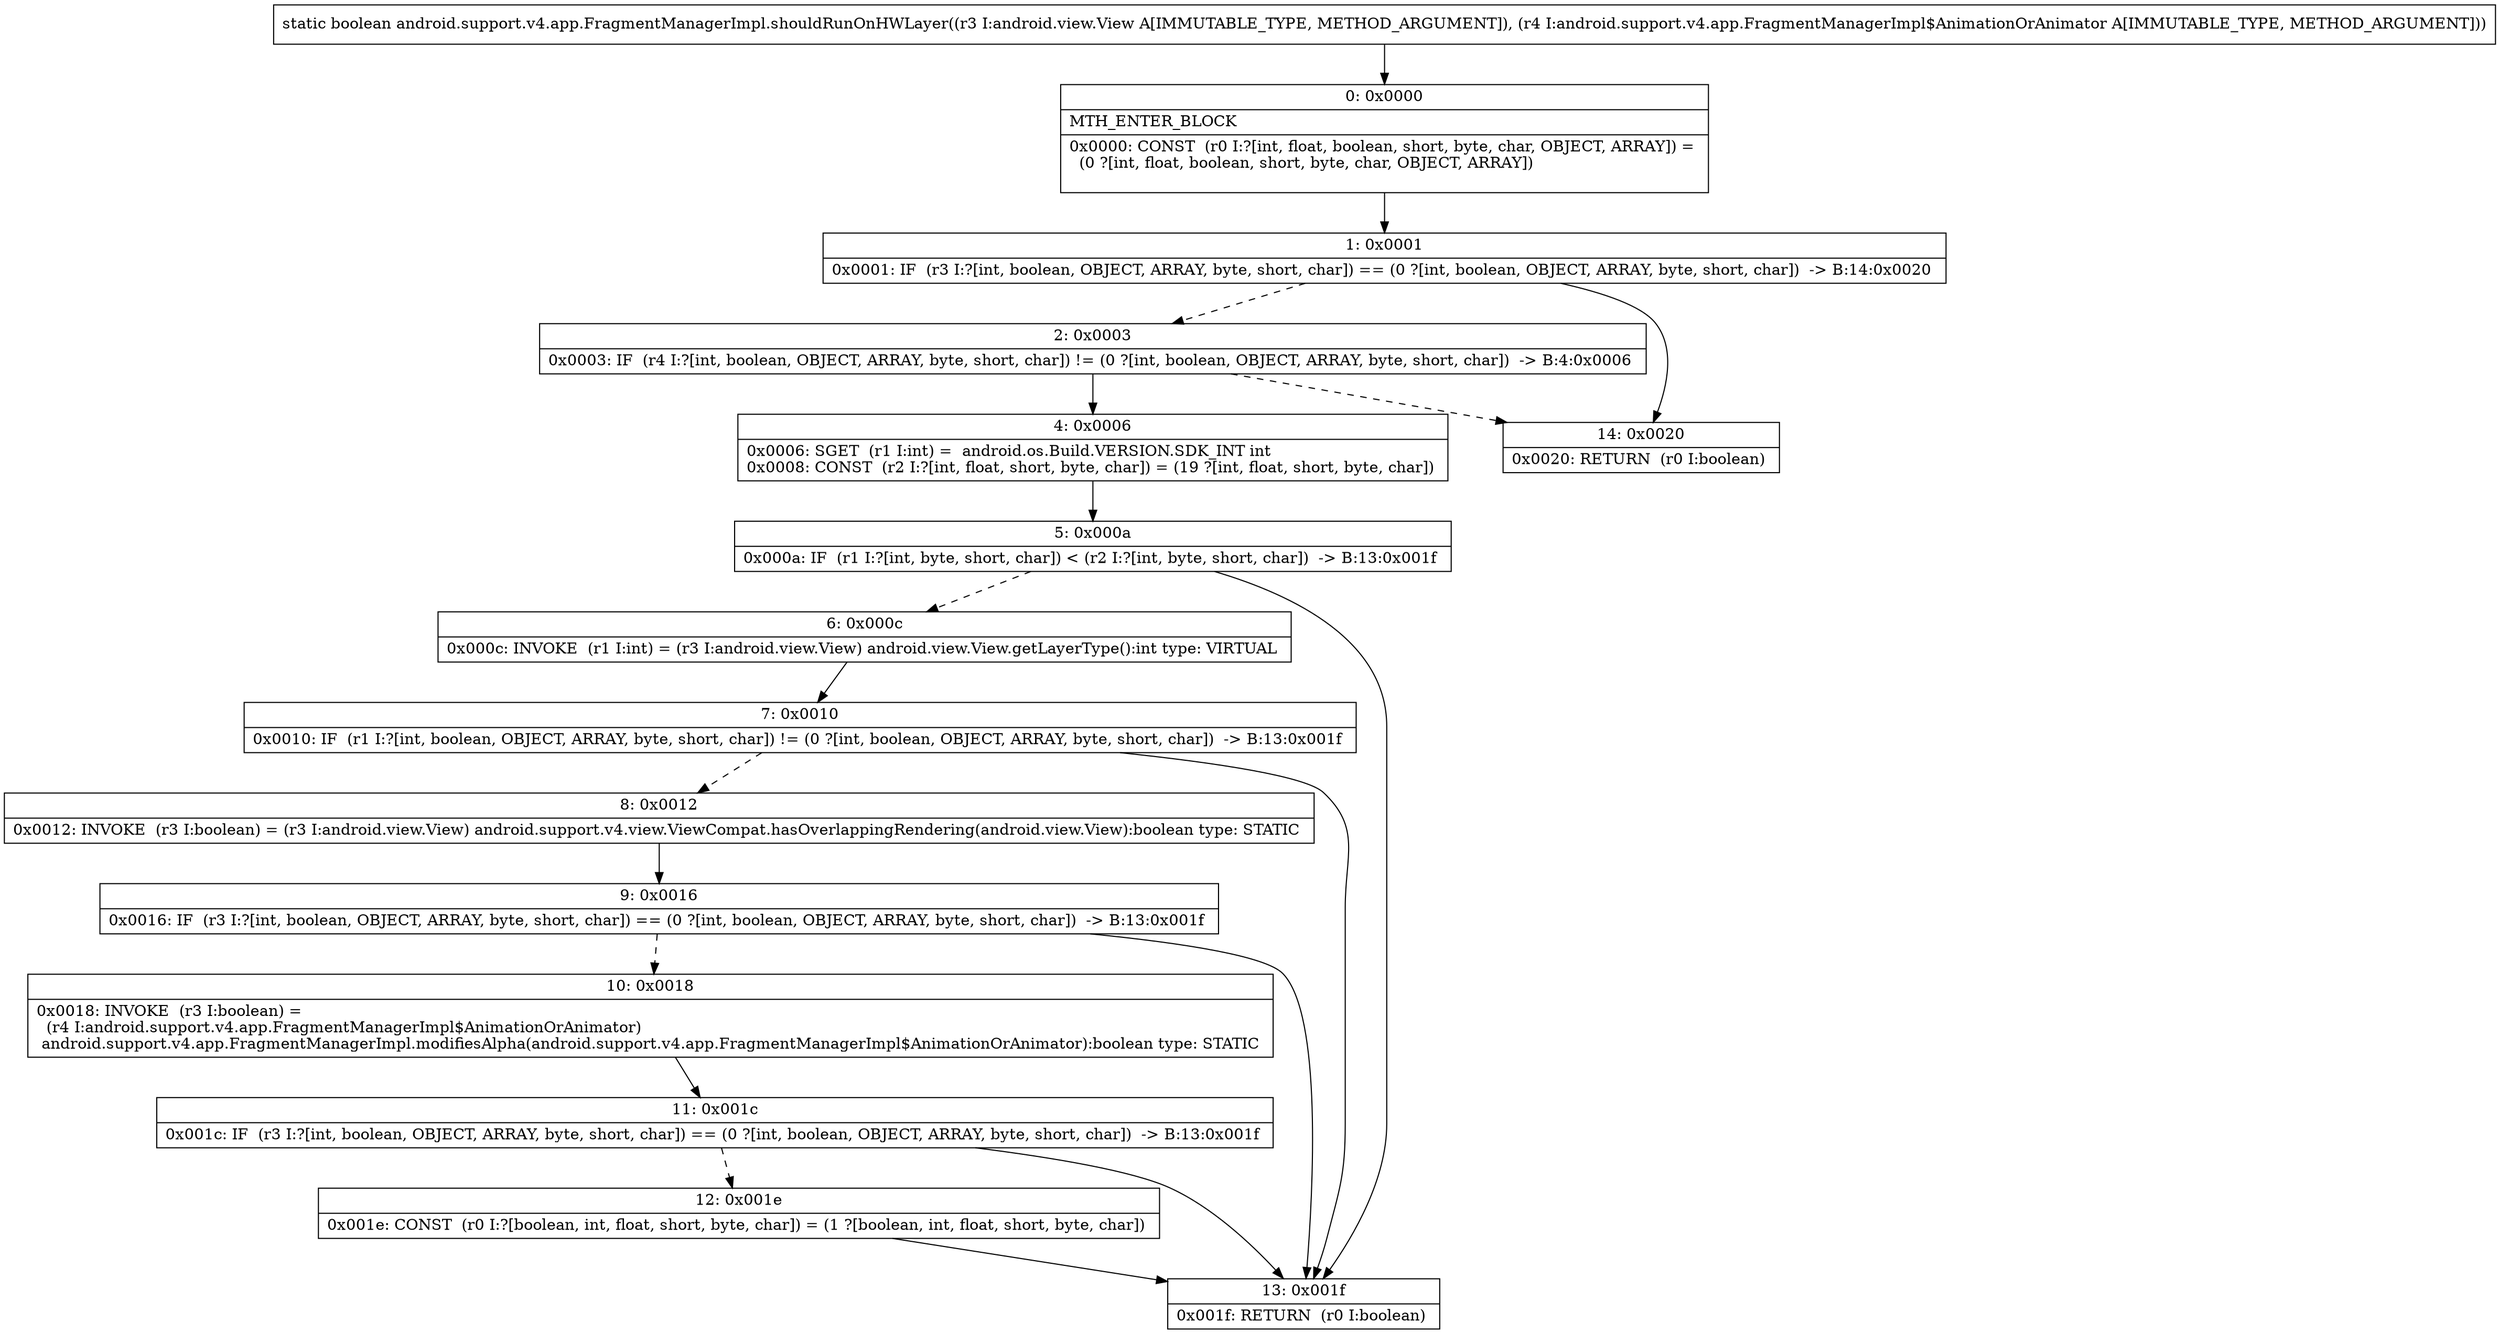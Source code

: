 digraph "CFG forandroid.support.v4.app.FragmentManagerImpl.shouldRunOnHWLayer(Landroid\/view\/View;Landroid\/support\/v4\/app\/FragmentManagerImpl$AnimationOrAnimator;)Z" {
Node_0 [shape=record,label="{0\:\ 0x0000|MTH_ENTER_BLOCK\l|0x0000: CONST  (r0 I:?[int, float, boolean, short, byte, char, OBJECT, ARRAY]) = \l  (0 ?[int, float, boolean, short, byte, char, OBJECT, ARRAY])\l \l}"];
Node_1 [shape=record,label="{1\:\ 0x0001|0x0001: IF  (r3 I:?[int, boolean, OBJECT, ARRAY, byte, short, char]) == (0 ?[int, boolean, OBJECT, ARRAY, byte, short, char])  \-\> B:14:0x0020 \l}"];
Node_2 [shape=record,label="{2\:\ 0x0003|0x0003: IF  (r4 I:?[int, boolean, OBJECT, ARRAY, byte, short, char]) != (0 ?[int, boolean, OBJECT, ARRAY, byte, short, char])  \-\> B:4:0x0006 \l}"];
Node_4 [shape=record,label="{4\:\ 0x0006|0x0006: SGET  (r1 I:int) =  android.os.Build.VERSION.SDK_INT int \l0x0008: CONST  (r2 I:?[int, float, short, byte, char]) = (19 ?[int, float, short, byte, char]) \l}"];
Node_5 [shape=record,label="{5\:\ 0x000a|0x000a: IF  (r1 I:?[int, byte, short, char]) \< (r2 I:?[int, byte, short, char])  \-\> B:13:0x001f \l}"];
Node_6 [shape=record,label="{6\:\ 0x000c|0x000c: INVOKE  (r1 I:int) = (r3 I:android.view.View) android.view.View.getLayerType():int type: VIRTUAL \l}"];
Node_7 [shape=record,label="{7\:\ 0x0010|0x0010: IF  (r1 I:?[int, boolean, OBJECT, ARRAY, byte, short, char]) != (0 ?[int, boolean, OBJECT, ARRAY, byte, short, char])  \-\> B:13:0x001f \l}"];
Node_8 [shape=record,label="{8\:\ 0x0012|0x0012: INVOKE  (r3 I:boolean) = (r3 I:android.view.View) android.support.v4.view.ViewCompat.hasOverlappingRendering(android.view.View):boolean type: STATIC \l}"];
Node_9 [shape=record,label="{9\:\ 0x0016|0x0016: IF  (r3 I:?[int, boolean, OBJECT, ARRAY, byte, short, char]) == (0 ?[int, boolean, OBJECT, ARRAY, byte, short, char])  \-\> B:13:0x001f \l}"];
Node_10 [shape=record,label="{10\:\ 0x0018|0x0018: INVOKE  (r3 I:boolean) = \l  (r4 I:android.support.v4.app.FragmentManagerImpl$AnimationOrAnimator)\l android.support.v4.app.FragmentManagerImpl.modifiesAlpha(android.support.v4.app.FragmentManagerImpl$AnimationOrAnimator):boolean type: STATIC \l}"];
Node_11 [shape=record,label="{11\:\ 0x001c|0x001c: IF  (r3 I:?[int, boolean, OBJECT, ARRAY, byte, short, char]) == (0 ?[int, boolean, OBJECT, ARRAY, byte, short, char])  \-\> B:13:0x001f \l}"];
Node_12 [shape=record,label="{12\:\ 0x001e|0x001e: CONST  (r0 I:?[boolean, int, float, short, byte, char]) = (1 ?[boolean, int, float, short, byte, char]) \l}"];
Node_13 [shape=record,label="{13\:\ 0x001f|0x001f: RETURN  (r0 I:boolean) \l}"];
Node_14 [shape=record,label="{14\:\ 0x0020|0x0020: RETURN  (r0 I:boolean) \l}"];
MethodNode[shape=record,label="{static boolean android.support.v4.app.FragmentManagerImpl.shouldRunOnHWLayer((r3 I:android.view.View A[IMMUTABLE_TYPE, METHOD_ARGUMENT]), (r4 I:android.support.v4.app.FragmentManagerImpl$AnimationOrAnimator A[IMMUTABLE_TYPE, METHOD_ARGUMENT])) }"];
MethodNode -> Node_0;
Node_0 -> Node_1;
Node_1 -> Node_2[style=dashed];
Node_1 -> Node_14;
Node_2 -> Node_4;
Node_2 -> Node_14[style=dashed];
Node_4 -> Node_5;
Node_5 -> Node_6[style=dashed];
Node_5 -> Node_13;
Node_6 -> Node_7;
Node_7 -> Node_8[style=dashed];
Node_7 -> Node_13;
Node_8 -> Node_9;
Node_9 -> Node_10[style=dashed];
Node_9 -> Node_13;
Node_10 -> Node_11;
Node_11 -> Node_12[style=dashed];
Node_11 -> Node_13;
Node_12 -> Node_13;
}

